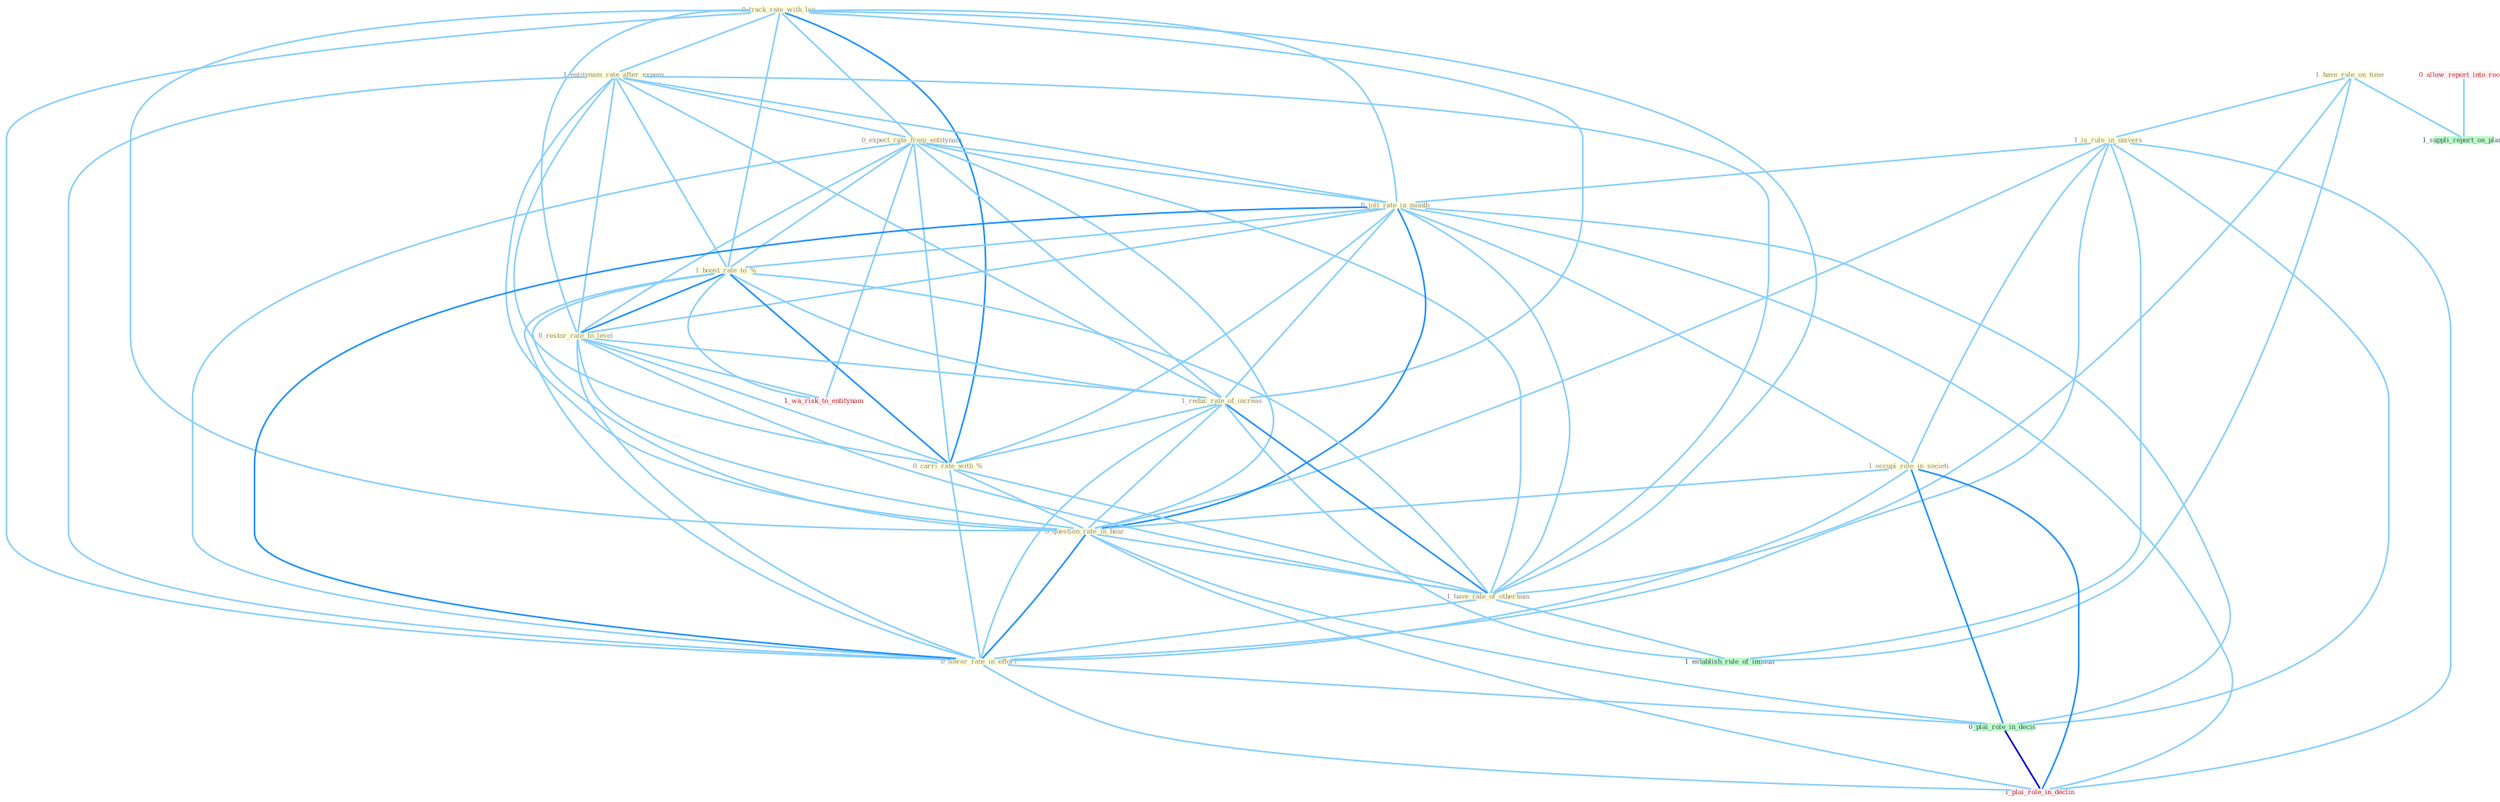 Graph G{ 
    node
    [shape=polygon,style=filled,width=.5,height=.06,color="#BDFCC9",fixedsize=true,fontsize=4,
    fontcolor="#2f4f4f"];
    {node
    [color="#ffffe0", fontcolor="#8b7d6b"] "0_track_rate_with_lag " "1_have_rule_on_time " "1_entitynam_rate_after_expens " "1_is_rule_in_univers " "0_expect_rate_from_entitynam " "0_jolt_rate_in_month " "1_occupi_role_in_societi " "1_boost_rate_to_% " "0_restor_rate_to_level " "1_reduc_rate_of_increas " "0_carri_rate_with_% " "0_question_rate_in_hear " "1_have_rate_of_othernum " "0_lower_rate_in_effort "}
{node [color="#fff0f5", fontcolor="#b22222"] "1_wa_risk_to_entitynam " "1_plai_role_in_declin " "0_allow_report_into_room "}
edge [color="#B0E2FF"];

	"0_track_rate_with_lag " -- "1_entitynam_rate_after_expens " [w="1", color="#87cefa" ];
	"0_track_rate_with_lag " -- "0_expect_rate_from_entitynam " [w="1", color="#87cefa" ];
	"0_track_rate_with_lag " -- "0_jolt_rate_in_month " [w="1", color="#87cefa" ];
	"0_track_rate_with_lag " -- "1_boost_rate_to_% " [w="1", color="#87cefa" ];
	"0_track_rate_with_lag " -- "0_restor_rate_to_level " [w="1", color="#87cefa" ];
	"0_track_rate_with_lag " -- "1_reduc_rate_of_increas " [w="1", color="#87cefa" ];
	"0_track_rate_with_lag " -- "0_carri_rate_with_% " [w="2", color="#1e90ff" , len=0.8];
	"0_track_rate_with_lag " -- "0_question_rate_in_hear " [w="1", color="#87cefa" ];
	"0_track_rate_with_lag " -- "1_have_rate_of_othernum " [w="1", color="#87cefa" ];
	"0_track_rate_with_lag " -- "0_lower_rate_in_effort " [w="1", color="#87cefa" ];
	"1_have_rule_on_time " -- "1_is_rule_in_univers " [w="1", color="#87cefa" ];
	"1_have_rule_on_time " -- "1_have_rate_of_othernum " [w="1", color="#87cefa" ];
	"1_have_rule_on_time " -- "1_establish_rule_of_immun " [w="1", color="#87cefa" ];
	"1_have_rule_on_time " -- "1_suppli_report_on_plan " [w="1", color="#87cefa" ];
	"1_entitynam_rate_after_expens " -- "0_expect_rate_from_entitynam " [w="1", color="#87cefa" ];
	"1_entitynam_rate_after_expens " -- "0_jolt_rate_in_month " [w="1", color="#87cefa" ];
	"1_entitynam_rate_after_expens " -- "1_boost_rate_to_% " [w="1", color="#87cefa" ];
	"1_entitynam_rate_after_expens " -- "0_restor_rate_to_level " [w="1", color="#87cefa" ];
	"1_entitynam_rate_after_expens " -- "1_reduc_rate_of_increas " [w="1", color="#87cefa" ];
	"1_entitynam_rate_after_expens " -- "0_carri_rate_with_% " [w="1", color="#87cefa" ];
	"1_entitynam_rate_after_expens " -- "0_question_rate_in_hear " [w="1", color="#87cefa" ];
	"1_entitynam_rate_after_expens " -- "1_have_rate_of_othernum " [w="1", color="#87cefa" ];
	"1_entitynam_rate_after_expens " -- "0_lower_rate_in_effort " [w="1", color="#87cefa" ];
	"1_is_rule_in_univers " -- "0_jolt_rate_in_month " [w="1", color="#87cefa" ];
	"1_is_rule_in_univers " -- "1_occupi_role_in_societi " [w="1", color="#87cefa" ];
	"1_is_rule_in_univers " -- "0_question_rate_in_hear " [w="1", color="#87cefa" ];
	"1_is_rule_in_univers " -- "0_lower_rate_in_effort " [w="1", color="#87cefa" ];
	"1_is_rule_in_univers " -- "0_plai_role_in_decis " [w="1", color="#87cefa" ];
	"1_is_rule_in_univers " -- "1_establish_rule_of_immun " [w="1", color="#87cefa" ];
	"1_is_rule_in_univers " -- "1_plai_role_in_declin " [w="1", color="#87cefa" ];
	"0_expect_rate_from_entitynam " -- "0_jolt_rate_in_month " [w="1", color="#87cefa" ];
	"0_expect_rate_from_entitynam " -- "1_boost_rate_to_% " [w="1", color="#87cefa" ];
	"0_expect_rate_from_entitynam " -- "0_restor_rate_to_level " [w="1", color="#87cefa" ];
	"0_expect_rate_from_entitynam " -- "1_reduc_rate_of_increas " [w="1", color="#87cefa" ];
	"0_expect_rate_from_entitynam " -- "0_carri_rate_with_% " [w="1", color="#87cefa" ];
	"0_expect_rate_from_entitynam " -- "0_question_rate_in_hear " [w="1", color="#87cefa" ];
	"0_expect_rate_from_entitynam " -- "1_have_rate_of_othernum " [w="1", color="#87cefa" ];
	"0_expect_rate_from_entitynam " -- "0_lower_rate_in_effort " [w="1", color="#87cefa" ];
	"0_expect_rate_from_entitynam " -- "1_wa_risk_to_entitynam " [w="1", color="#87cefa" ];
	"0_jolt_rate_in_month " -- "1_occupi_role_in_societi " [w="1", color="#87cefa" ];
	"0_jolt_rate_in_month " -- "1_boost_rate_to_% " [w="1", color="#87cefa" ];
	"0_jolt_rate_in_month " -- "0_restor_rate_to_level " [w="1", color="#87cefa" ];
	"0_jolt_rate_in_month " -- "1_reduc_rate_of_increas " [w="1", color="#87cefa" ];
	"0_jolt_rate_in_month " -- "0_carri_rate_with_% " [w="1", color="#87cefa" ];
	"0_jolt_rate_in_month " -- "0_question_rate_in_hear " [w="2", color="#1e90ff" , len=0.8];
	"0_jolt_rate_in_month " -- "1_have_rate_of_othernum " [w="1", color="#87cefa" ];
	"0_jolt_rate_in_month " -- "0_lower_rate_in_effort " [w="2", color="#1e90ff" , len=0.8];
	"0_jolt_rate_in_month " -- "0_plai_role_in_decis " [w="1", color="#87cefa" ];
	"0_jolt_rate_in_month " -- "1_plai_role_in_declin " [w="1", color="#87cefa" ];
	"1_occupi_role_in_societi " -- "0_question_rate_in_hear " [w="1", color="#87cefa" ];
	"1_occupi_role_in_societi " -- "0_lower_rate_in_effort " [w="1", color="#87cefa" ];
	"1_occupi_role_in_societi " -- "0_plai_role_in_decis " [w="2", color="#1e90ff" , len=0.8];
	"1_occupi_role_in_societi " -- "1_plai_role_in_declin " [w="2", color="#1e90ff" , len=0.8];
	"1_boost_rate_to_% " -- "0_restor_rate_to_level " [w="2", color="#1e90ff" , len=0.8];
	"1_boost_rate_to_% " -- "1_reduc_rate_of_increas " [w="1", color="#87cefa" ];
	"1_boost_rate_to_% " -- "0_carri_rate_with_% " [w="2", color="#1e90ff" , len=0.8];
	"1_boost_rate_to_% " -- "0_question_rate_in_hear " [w="1", color="#87cefa" ];
	"1_boost_rate_to_% " -- "1_have_rate_of_othernum " [w="1", color="#87cefa" ];
	"1_boost_rate_to_% " -- "0_lower_rate_in_effort " [w="1", color="#87cefa" ];
	"1_boost_rate_to_% " -- "1_wa_risk_to_entitynam " [w="1", color="#87cefa" ];
	"0_restor_rate_to_level " -- "1_reduc_rate_of_increas " [w="1", color="#87cefa" ];
	"0_restor_rate_to_level " -- "0_carri_rate_with_% " [w="1", color="#87cefa" ];
	"0_restor_rate_to_level " -- "0_question_rate_in_hear " [w="1", color="#87cefa" ];
	"0_restor_rate_to_level " -- "1_have_rate_of_othernum " [w="1", color="#87cefa" ];
	"0_restor_rate_to_level " -- "0_lower_rate_in_effort " [w="1", color="#87cefa" ];
	"0_restor_rate_to_level " -- "1_wa_risk_to_entitynam " [w="1", color="#87cefa" ];
	"1_reduc_rate_of_increas " -- "0_carri_rate_with_% " [w="1", color="#87cefa" ];
	"1_reduc_rate_of_increas " -- "0_question_rate_in_hear " [w="1", color="#87cefa" ];
	"1_reduc_rate_of_increas " -- "1_have_rate_of_othernum " [w="2", color="#1e90ff" , len=0.8];
	"1_reduc_rate_of_increas " -- "0_lower_rate_in_effort " [w="1", color="#87cefa" ];
	"1_reduc_rate_of_increas " -- "1_establish_rule_of_immun " [w="1", color="#87cefa" ];
	"0_carri_rate_with_% " -- "0_question_rate_in_hear " [w="1", color="#87cefa" ];
	"0_carri_rate_with_% " -- "1_have_rate_of_othernum " [w="1", color="#87cefa" ];
	"0_carri_rate_with_% " -- "0_lower_rate_in_effort " [w="1", color="#87cefa" ];
	"0_question_rate_in_hear " -- "1_have_rate_of_othernum " [w="1", color="#87cefa" ];
	"0_question_rate_in_hear " -- "0_lower_rate_in_effort " [w="2", color="#1e90ff" , len=0.8];
	"0_question_rate_in_hear " -- "0_plai_role_in_decis " [w="1", color="#87cefa" ];
	"0_question_rate_in_hear " -- "1_plai_role_in_declin " [w="1", color="#87cefa" ];
	"1_have_rate_of_othernum " -- "0_lower_rate_in_effort " [w="1", color="#87cefa" ];
	"1_have_rate_of_othernum " -- "1_establish_rule_of_immun " [w="1", color="#87cefa" ];
	"0_lower_rate_in_effort " -- "0_plai_role_in_decis " [w="1", color="#87cefa" ];
	"0_lower_rate_in_effort " -- "1_plai_role_in_declin " [w="1", color="#87cefa" ];
	"0_plai_role_in_decis " -- "1_plai_role_in_declin " [w="3", color="#0000cd" , len=0.6];
	"0_allow_report_into_room " -- "1_suppli_report_on_plan " [w="1", color="#87cefa" ];
}